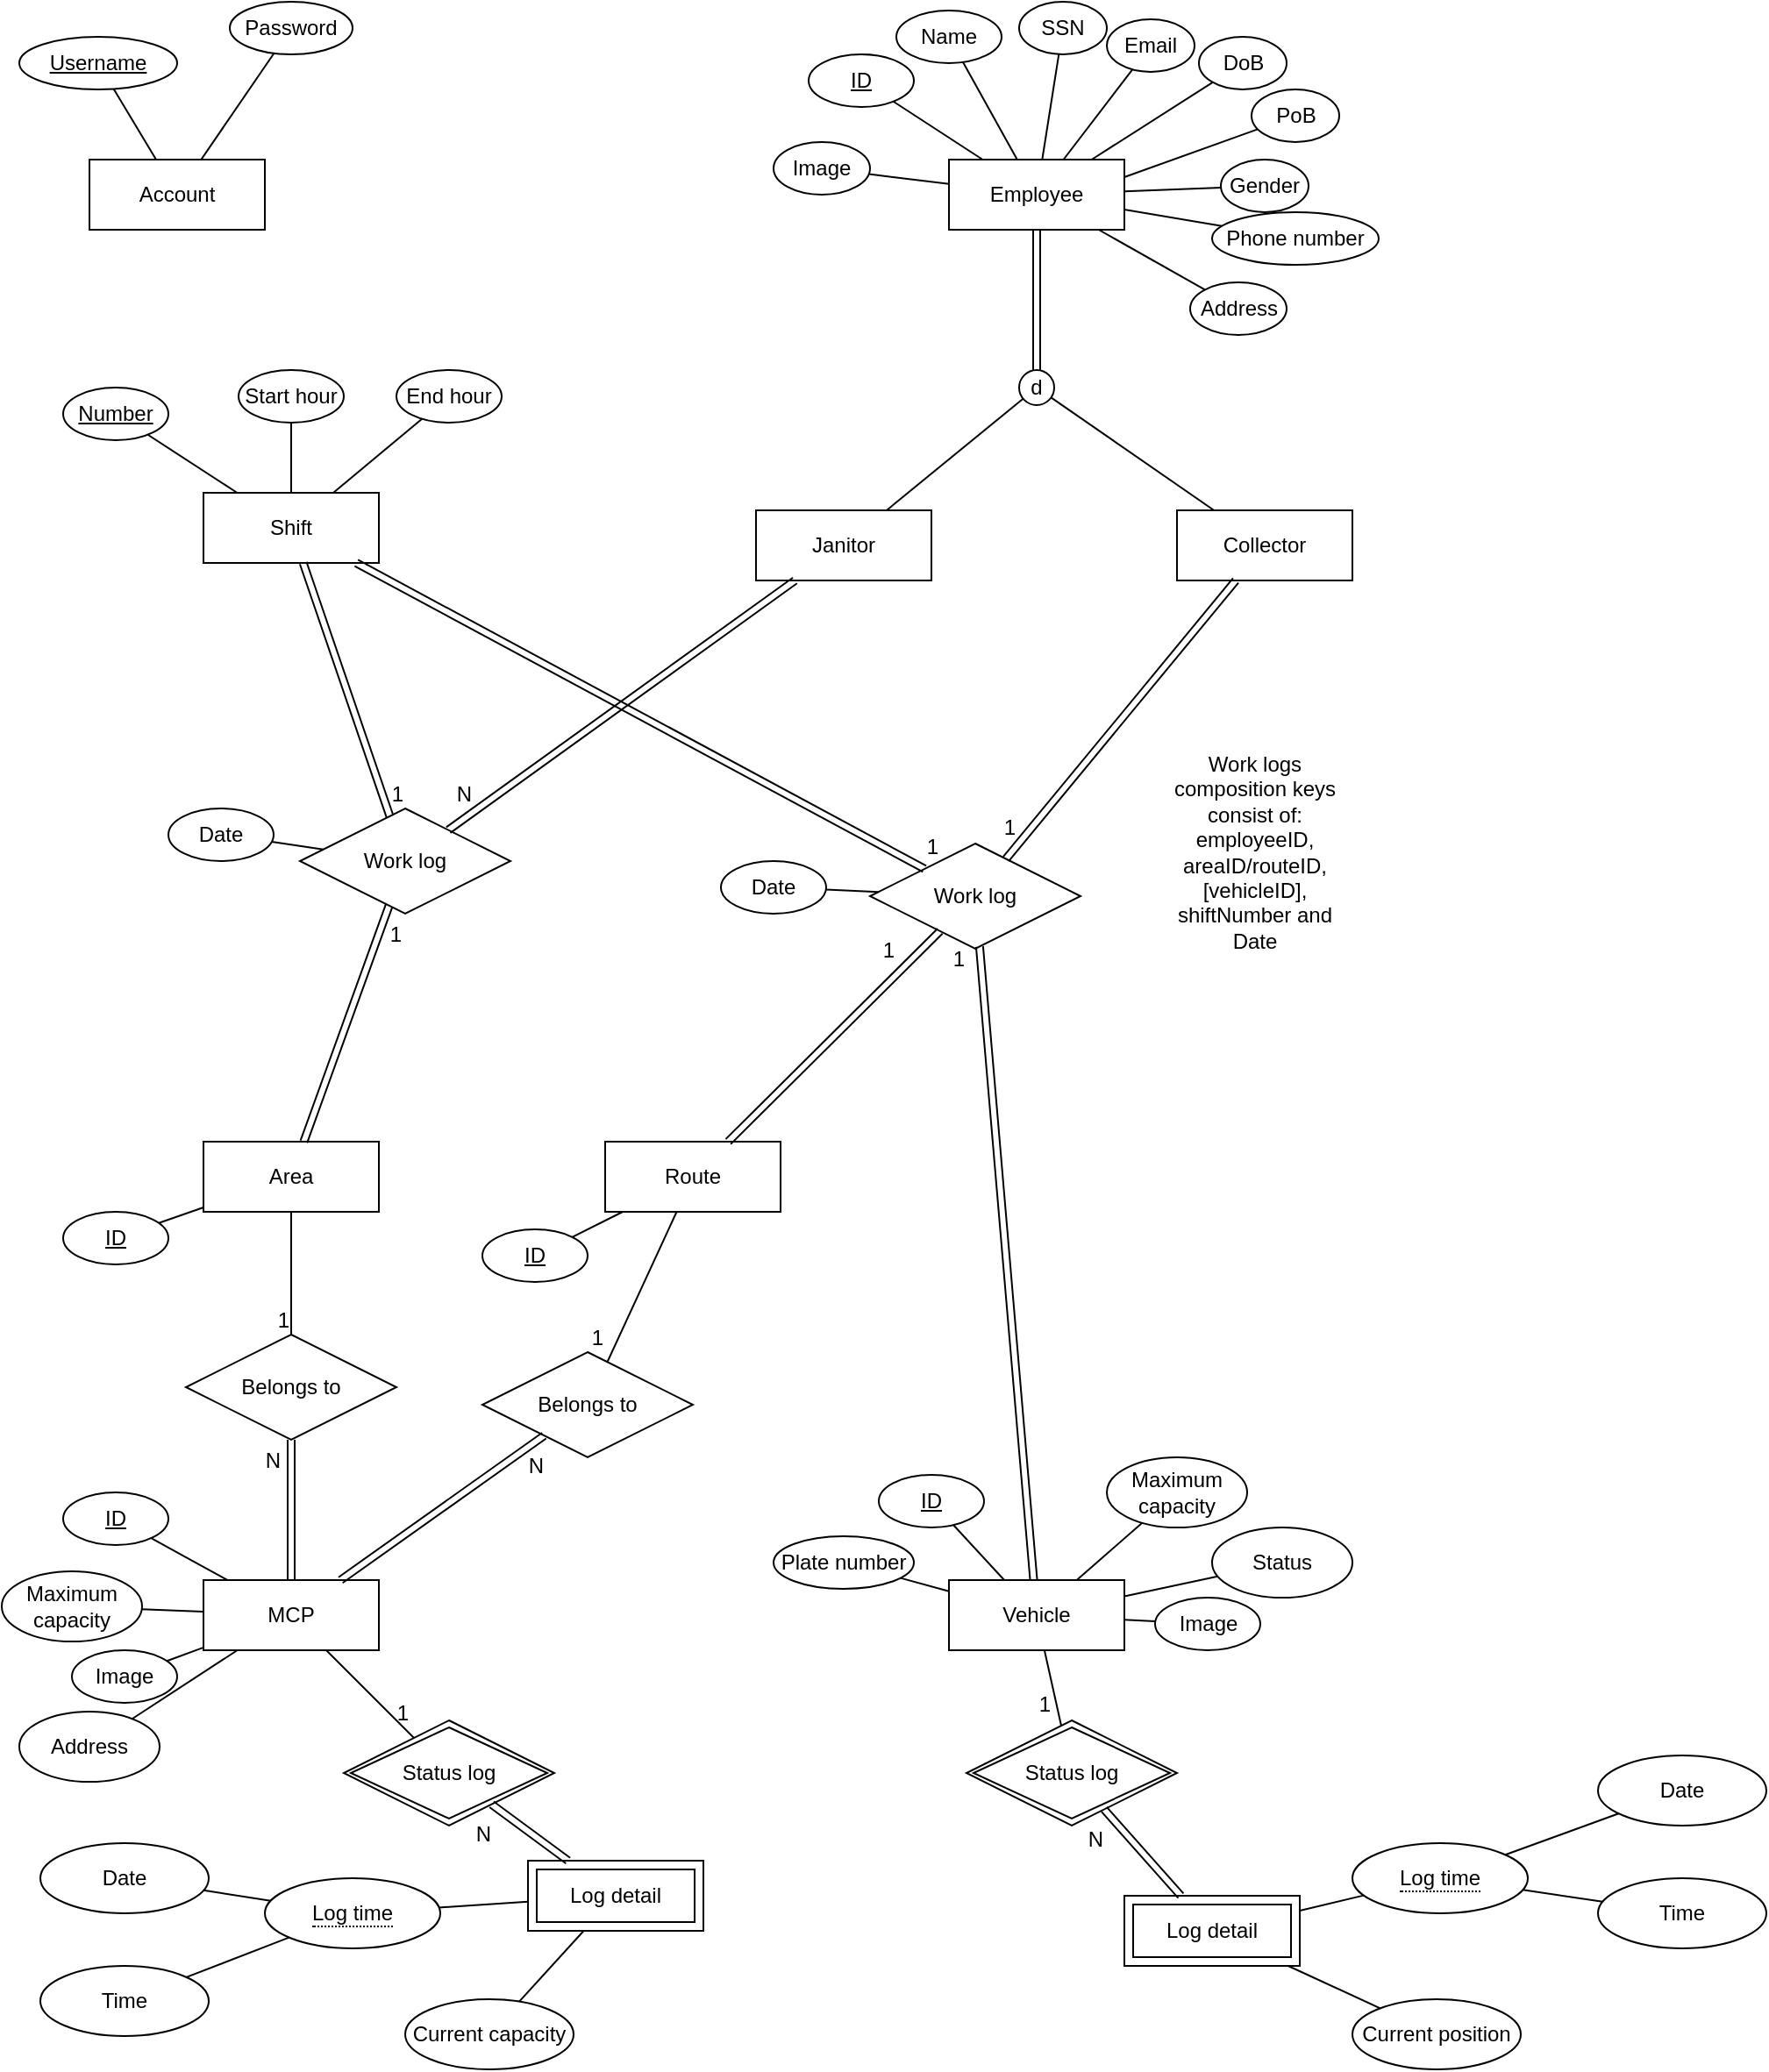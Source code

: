<mxfile version="21.5.2" type="google">
  <diagram name="Page-1" id="zO1krM9RJwl2RXNE8Sop">
    <mxGraphModel grid="1" page="1" gridSize="10" guides="1" tooltips="1" connect="1" arrows="1" fold="1" pageScale="1" pageWidth="827" pageHeight="1169" math="0" shadow="0">
      <root>
        <mxCell id="0" />
        <mxCell id="1" parent="0" />
        <mxCell id="PcngEi1xsUKJxS339LNE-2" value="Account" style="whiteSpace=wrap;html=1;align=center;" vertex="1" parent="1">
          <mxGeometry x="70" y="120" width="100" height="40" as="geometry" />
        </mxCell>
        <mxCell id="PcngEi1xsUKJxS339LNE-3" value="Username" style="ellipse;whiteSpace=wrap;html=1;align=center;fontStyle=4;" vertex="1" parent="1">
          <mxGeometry x="30" y="50" width="90" height="30" as="geometry" />
        </mxCell>
        <mxCell id="PcngEi1xsUKJxS339LNE-4" value="Password" style="ellipse;whiteSpace=wrap;html=1;align=center;" vertex="1" parent="1">
          <mxGeometry x="150" y="30" width="70" height="30" as="geometry" />
        </mxCell>
        <mxCell id="PcngEi1xsUKJxS339LNE-5" value="" style="endArrow=none;html=1;rounded=0;" edge="1" parent="1" source="PcngEi1xsUKJxS339LNE-3" target="PcngEi1xsUKJxS339LNE-2">
          <mxGeometry width="50" height="50" relative="1" as="geometry">
            <mxPoint x="390" y="670" as="sourcePoint" />
            <mxPoint x="440" y="620" as="targetPoint" />
          </mxGeometry>
        </mxCell>
        <mxCell id="PcngEi1xsUKJxS339LNE-6" value="" style="endArrow=none;html=1;rounded=0;" edge="1" parent="1" source="PcngEi1xsUKJxS339LNE-4" target="PcngEi1xsUKJxS339LNE-2">
          <mxGeometry width="50" height="50" relative="1" as="geometry">
            <mxPoint x="124" y="89" as="sourcePoint" />
            <mxPoint x="175" y="160" as="targetPoint" />
          </mxGeometry>
        </mxCell>
        <mxCell id="PcngEi1xsUKJxS339LNE-7" value="Employee" style="whiteSpace=wrap;html=1;align=center;" vertex="1" parent="1">
          <mxGeometry x="560" y="120" width="100" height="40" as="geometry" />
        </mxCell>
        <mxCell id="PcngEi1xsUKJxS339LNE-8" value="Janitor" style="whiteSpace=wrap;html=1;align=center;" vertex="1" parent="1">
          <mxGeometry x="450" y="320" width="100" height="40" as="geometry" />
        </mxCell>
        <mxCell id="PcngEi1xsUKJxS339LNE-9" value="Collector" style="whiteSpace=wrap;html=1;align=center;" vertex="1" parent="1">
          <mxGeometry x="690" y="320" width="100" height="40" as="geometry" />
        </mxCell>
        <mxCell id="PcngEi1xsUKJxS339LNE-11" value="d" style="ellipse;whiteSpace=wrap;html=1;aspect=fixed;" vertex="1" parent="1">
          <mxGeometry x="600" y="240" width="20" height="20" as="geometry" />
        </mxCell>
        <mxCell id="PcngEi1xsUKJxS339LNE-12" value="" style="shape=link;html=1;rounded=0;" edge="1" parent="1" source="PcngEi1xsUKJxS339LNE-11" target="PcngEi1xsUKJxS339LNE-7">
          <mxGeometry relative="1" as="geometry">
            <mxPoint x="470" y="370" as="sourcePoint" />
            <mxPoint x="630" y="370" as="targetPoint" />
          </mxGeometry>
        </mxCell>
        <mxCell id="PcngEi1xsUKJxS339LNE-14" value="" style="endArrow=none;html=1;rounded=0;" edge="1" parent="1" source="PcngEi1xsUKJxS339LNE-11" target="PcngEi1xsUKJxS339LNE-8">
          <mxGeometry width="50" height="50" relative="1" as="geometry">
            <mxPoint x="193" y="79" as="sourcePoint" />
            <mxPoint x="148" y="130" as="targetPoint" />
          </mxGeometry>
        </mxCell>
        <mxCell id="PcngEi1xsUKJxS339LNE-15" value="" style="endArrow=none;html=1;rounded=0;" edge="1" parent="1" source="PcngEi1xsUKJxS339LNE-11" target="PcngEi1xsUKJxS339LNE-9">
          <mxGeometry width="50" height="50" relative="1" as="geometry">
            <mxPoint x="611" y="265" as="sourcePoint" />
            <mxPoint x="488" y="330" as="targetPoint" />
          </mxGeometry>
        </mxCell>
        <mxCell id="PcngEi1xsUKJxS339LNE-16" value="ID" style="ellipse;whiteSpace=wrap;html=1;align=center;fontStyle=4;" vertex="1" parent="1">
          <mxGeometry x="480" y="60" width="60" height="30" as="geometry" />
        </mxCell>
        <mxCell id="PcngEi1xsUKJxS339LNE-17" value="Name" style="ellipse;whiteSpace=wrap;html=1;align=center;" vertex="1" parent="1">
          <mxGeometry x="530" y="35" width="60" height="30" as="geometry" />
        </mxCell>
        <mxCell id="PcngEi1xsUKJxS339LNE-18" value="SSN" style="ellipse;whiteSpace=wrap;html=1;align=center;" vertex="1" parent="1">
          <mxGeometry x="600" y="30" width="50" height="30" as="geometry" />
        </mxCell>
        <mxCell id="PcngEi1xsUKJxS339LNE-19" value="Email" style="ellipse;whiteSpace=wrap;html=1;align=center;" vertex="1" parent="1">
          <mxGeometry x="650" y="40" width="50" height="30" as="geometry" />
        </mxCell>
        <mxCell id="PcngEi1xsUKJxS339LNE-20" value="DoB" style="ellipse;whiteSpace=wrap;html=1;align=center;" vertex="1" parent="1">
          <mxGeometry x="702.5" y="50" width="50" height="30" as="geometry" />
        </mxCell>
        <mxCell id="PcngEi1xsUKJxS339LNE-21" value="Gender" style="ellipse;whiteSpace=wrap;html=1;align=center;" vertex="1" parent="1">
          <mxGeometry x="715" y="120" width="50" height="30" as="geometry" />
        </mxCell>
        <mxCell id="PcngEi1xsUKJxS339LNE-22" value="Phone number" style="ellipse;whiteSpace=wrap;html=1;align=center;" vertex="1" parent="1">
          <mxGeometry x="710" y="150" width="95" height="30" as="geometry" />
        </mxCell>
        <mxCell id="PcngEi1xsUKJxS339LNE-25" value="Address" style="ellipse;whiteSpace=wrap;html=1;align=center;" vertex="1" parent="1">
          <mxGeometry x="697.5" y="190" width="55" height="30" as="geometry" />
        </mxCell>
        <mxCell id="PcngEi1xsUKJxS339LNE-26" value="Image" style="ellipse;whiteSpace=wrap;html=1;align=center;" vertex="1" parent="1">
          <mxGeometry x="460" y="110" width="55" height="30" as="geometry" />
        </mxCell>
        <mxCell id="PcngEi1xsUKJxS339LNE-27" value="" style="endArrow=none;html=1;rounded=0;" edge="1" parent="1" source="PcngEi1xsUKJxS339LNE-7" target="PcngEi1xsUKJxS339LNE-16">
          <mxGeometry width="50" height="50" relative="1" as="geometry">
            <mxPoint x="520" y="390" as="sourcePoint" />
            <mxPoint x="570" y="340" as="targetPoint" />
          </mxGeometry>
        </mxCell>
        <mxCell id="PcngEi1xsUKJxS339LNE-29" value="" style="endArrow=none;html=1;rounded=0;" edge="1" parent="1" source="PcngEi1xsUKJxS339LNE-7" target="PcngEi1xsUKJxS339LNE-26">
          <mxGeometry width="50" height="50" relative="1" as="geometry">
            <mxPoint x="589" y="130" as="sourcePoint" />
            <mxPoint x="538" y="97" as="targetPoint" />
          </mxGeometry>
        </mxCell>
        <mxCell id="PcngEi1xsUKJxS339LNE-30" value="" style="endArrow=none;html=1;rounded=0;" edge="1" parent="1" source="PcngEi1xsUKJxS339LNE-7" target="PcngEi1xsUKJxS339LNE-17">
          <mxGeometry width="50" height="50" relative="1" as="geometry">
            <mxPoint x="570" y="144" as="sourcePoint" />
            <mxPoint x="524" y="138" as="targetPoint" />
          </mxGeometry>
        </mxCell>
        <mxCell id="PcngEi1xsUKJxS339LNE-31" value="" style="endArrow=none;html=1;rounded=0;" edge="1" parent="1" source="PcngEi1xsUKJxS339LNE-7" target="PcngEi1xsUKJxS339LNE-18">
          <mxGeometry width="50" height="50" relative="1" as="geometry">
            <mxPoint x="609" y="130" as="sourcePoint" />
            <mxPoint x="578" y="74" as="targetPoint" />
          </mxGeometry>
        </mxCell>
        <mxCell id="PcngEi1xsUKJxS339LNE-32" value="" style="endArrow=none;html=1;rounded=0;" edge="1" parent="1" source="PcngEi1xsUKJxS339LNE-7" target="PcngEi1xsUKJxS339LNE-19">
          <mxGeometry width="50" height="50" relative="1" as="geometry">
            <mxPoint x="623" y="130" as="sourcePoint" />
            <mxPoint x="633" y="70" as="targetPoint" />
          </mxGeometry>
        </mxCell>
        <mxCell id="PcngEi1xsUKJxS339LNE-33" value="" style="endArrow=none;html=1;rounded=0;" edge="1" parent="1" source="PcngEi1xsUKJxS339LNE-7" target="PcngEi1xsUKJxS339LNE-20">
          <mxGeometry width="50" height="50" relative="1" as="geometry">
            <mxPoint x="635" y="130" as="sourcePoint" />
            <mxPoint x="675" y="79" as="targetPoint" />
          </mxGeometry>
        </mxCell>
        <mxCell id="PcngEi1xsUKJxS339LNE-34" value="" style="endArrow=none;html=1;rounded=0;" edge="1" parent="1" source="PcngEi1xsUKJxS339LNE-7" target="PcngEi1xsUKJxS339LNE-21">
          <mxGeometry width="50" height="50" relative="1" as="geometry">
            <mxPoint x="649" y="130" as="sourcePoint" />
            <mxPoint x="734" y="71" as="targetPoint" />
          </mxGeometry>
        </mxCell>
        <mxCell id="PcngEi1xsUKJxS339LNE-35" value="" style="endArrow=none;html=1;rounded=0;" edge="1" parent="1" source="PcngEi1xsUKJxS339LNE-7" target="PcngEi1xsUKJxS339LNE-22">
          <mxGeometry width="50" height="50" relative="1" as="geometry">
            <mxPoint x="662" y="130" as="sourcePoint" />
            <mxPoint x="715" y="104" as="targetPoint" />
          </mxGeometry>
        </mxCell>
        <mxCell id="PcngEi1xsUKJxS339LNE-36" value="" style="endArrow=none;html=1;rounded=0;" edge="1" parent="1" source="PcngEi1xsUKJxS339LNE-7" target="PcngEi1xsUKJxS339LNE-25">
          <mxGeometry width="50" height="50" relative="1" as="geometry">
            <mxPoint x="670" y="145" as="sourcePoint" />
            <mxPoint x="727" y="139" as="targetPoint" />
          </mxGeometry>
        </mxCell>
        <mxCell id="PcngEi1xsUKJxS339LNE-37" value="MCP" style="whiteSpace=wrap;html=1;align=center;" vertex="1" parent="1">
          <mxGeometry x="135" y="930" width="100" height="40" as="geometry" />
        </mxCell>
        <mxCell id="PcngEi1xsUKJxS339LNE-38" value="Vehicle" style="whiteSpace=wrap;html=1;align=center;" vertex="1" parent="1">
          <mxGeometry x="560" y="930" width="100" height="40" as="geometry" />
        </mxCell>
        <mxCell id="PcngEi1xsUKJxS339LNE-40" value="ID" style="ellipse;whiteSpace=wrap;html=1;align=center;fontStyle=4;" vertex="1" parent="1">
          <mxGeometry x="55" y="880" width="60" height="30" as="geometry" />
        </mxCell>
        <mxCell id="PcngEi1xsUKJxS339LNE-41" value="ID" style="ellipse;whiteSpace=wrap;html=1;align=center;fontStyle=4;" vertex="1" parent="1">
          <mxGeometry x="520" y="870" width="60" height="30" as="geometry" />
        </mxCell>
        <mxCell id="PcngEi1xsUKJxS339LNE-42" value="Plate number" style="ellipse;whiteSpace=wrap;html=1;align=center;" vertex="1" parent="1">
          <mxGeometry x="460" y="905" width="80" height="30" as="geometry" />
        </mxCell>
        <mxCell id="PcngEi1xsUKJxS339LNE-43" value="Image" style="ellipse;whiteSpace=wrap;html=1;align=center;" vertex="1" parent="1">
          <mxGeometry x="677.5" y="940" width="60" height="30" as="geometry" />
        </mxCell>
        <mxCell id="PcngEi1xsUKJxS339LNE-44" value="Maximum capacity" style="ellipse;whiteSpace=wrap;html=1;align=center;" vertex="1" parent="1">
          <mxGeometry x="650" y="860" width="80" height="40" as="geometry" />
        </mxCell>
        <mxCell id="PcngEi1xsUKJxS339LNE-45" value="Status" style="ellipse;whiteSpace=wrap;html=1;align=center;" vertex="1" parent="1">
          <mxGeometry x="710" y="900" width="80" height="40" as="geometry" />
        </mxCell>
        <mxCell id="PcngEi1xsUKJxS339LNE-46" value="" style="endArrow=none;html=1;rounded=0;" edge="1" parent="1" source="PcngEi1xsUKJxS339LNE-38" target="PcngEi1xsUKJxS339LNE-44">
          <mxGeometry width="50" height="50" relative="1" as="geometry">
            <mxPoint x="612" y="611" as="sourcePoint" />
            <mxPoint x="534" y="675" as="targetPoint" />
          </mxGeometry>
        </mxCell>
        <mxCell id="PcngEi1xsUKJxS339LNE-47" value="" style="endArrow=none;html=1;rounded=0;" edge="1" parent="1" source="PcngEi1xsUKJxS339LNE-38" target="PcngEi1xsUKJxS339LNE-41">
          <mxGeometry width="50" height="50" relative="1" as="geometry">
            <mxPoint x="570" y="973" as="sourcePoint" />
            <mxPoint x="516" y="986" as="targetPoint" />
          </mxGeometry>
        </mxCell>
        <mxCell id="PcngEi1xsUKJxS339LNE-48" value="" style="endArrow=none;html=1;rounded=0;" edge="1" parent="1" source="PcngEi1xsUKJxS339LNE-38" target="PcngEi1xsUKJxS339LNE-42">
          <mxGeometry width="50" height="50" relative="1" as="geometry">
            <mxPoint x="600" y="980" as="sourcePoint" />
            <mxPoint x="563" y="1017" as="targetPoint" />
          </mxGeometry>
        </mxCell>
        <mxCell id="PcngEi1xsUKJxS339LNE-49" value="" style="endArrow=none;html=1;rounded=0;" edge="1" parent="1" source="PcngEi1xsUKJxS339LNE-38" target="PcngEi1xsUKJxS339LNE-43">
          <mxGeometry width="50" height="50" relative="1" as="geometry">
            <mxPoint x="619" y="980" as="sourcePoint" />
            <mxPoint x="616" y="1045" as="targetPoint" />
          </mxGeometry>
        </mxCell>
        <mxCell id="PcngEi1xsUKJxS339LNE-50" value="" style="endArrow=none;html=1;rounded=0;" edge="1" parent="1" source="PcngEi1xsUKJxS339LNE-38" target="PcngEi1xsUKJxS339LNE-45">
          <mxGeometry width="50" height="50" relative="1" as="geometry">
            <mxPoint x="639" y="980" as="sourcePoint" />
            <mxPoint x="682" y="1026" as="targetPoint" />
          </mxGeometry>
        </mxCell>
        <mxCell id="PcngEi1xsUKJxS339LNE-52" value="Maximum capacity" style="ellipse;whiteSpace=wrap;html=1;align=center;" vertex="1" parent="1">
          <mxGeometry x="20" y="925" width="80" height="40" as="geometry" />
        </mxCell>
        <mxCell id="PcngEi1xsUKJxS339LNE-53" value="Image" style="ellipse;whiteSpace=wrap;html=1;align=center;" vertex="1" parent="1">
          <mxGeometry x="60" y="970" width="60" height="30" as="geometry" />
        </mxCell>
        <mxCell id="PcngEi1xsUKJxS339LNE-55" value="" style="endArrow=none;html=1;rounded=0;" edge="1" parent="1" source="PcngEi1xsUKJxS339LNE-37" target="PcngEi1xsUKJxS339LNE-40">
          <mxGeometry width="50" height="50" relative="1" as="geometry">
            <mxPoint x="570" y="973" as="sourcePoint" />
            <mxPoint x="516" y="986" as="targetPoint" />
          </mxGeometry>
        </mxCell>
        <mxCell id="PcngEi1xsUKJxS339LNE-56" value="" style="endArrow=none;html=1;rounded=0;" edge="1" parent="1" source="PcngEi1xsUKJxS339LNE-37" target="PcngEi1xsUKJxS339LNE-52">
          <mxGeometry width="50" height="50" relative="1" as="geometry">
            <mxPoint x="167" y="980" as="sourcePoint" />
            <mxPoint x="102" y="1028" as="targetPoint" />
          </mxGeometry>
        </mxCell>
        <mxCell id="PcngEi1xsUKJxS339LNE-57" value="" style="endArrow=none;html=1;rounded=0;" edge="1" parent="1" source="PcngEi1xsUKJxS339LNE-37" target="PcngEi1xsUKJxS339LNE-53">
          <mxGeometry width="50" height="50" relative="1" as="geometry">
            <mxPoint x="187" y="980" as="sourcePoint" />
            <mxPoint x="148" y="1070" as="targetPoint" />
          </mxGeometry>
        </mxCell>
        <mxCell id="PcngEi1xsUKJxS339LNE-59" value="Area" style="whiteSpace=wrap;html=1;align=center;" vertex="1" parent="1">
          <mxGeometry x="135" y="680" width="100" height="40" as="geometry" />
        </mxCell>
        <mxCell id="PcngEi1xsUKJxS339LNE-60" value="Route" style="whiteSpace=wrap;html=1;align=center;" vertex="1" parent="1">
          <mxGeometry x="364" y="680" width="100" height="40" as="geometry" />
        </mxCell>
        <mxCell id="PcngEi1xsUKJxS339LNE-61" value="ID" style="ellipse;whiteSpace=wrap;html=1;align=center;fontStyle=4;" vertex="1" parent="1">
          <mxGeometry x="55" y="720" width="60" height="30" as="geometry" />
        </mxCell>
        <mxCell id="PcngEi1xsUKJxS339LNE-62" value="ID" style="ellipse;whiteSpace=wrap;html=1;align=center;fontStyle=4;" vertex="1" parent="1">
          <mxGeometry x="294" y="730" width="60" height="30" as="geometry" />
        </mxCell>
        <mxCell id="PcngEi1xsUKJxS339LNE-63" value="" style="endArrow=none;html=1;rounded=0;" edge="1" parent="1" source="PcngEi1xsUKJxS339LNE-60" target="PcngEi1xsUKJxS339LNE-62">
          <mxGeometry width="50" height="50" relative="1" as="geometry">
            <mxPoint x="670" y="973" as="sourcePoint" />
            <mxPoint x="717" y="986" as="targetPoint" />
          </mxGeometry>
        </mxCell>
        <mxCell id="PcngEi1xsUKJxS339LNE-64" value="" style="endArrow=none;html=1;rounded=0;" edge="1" parent="1" source="PcngEi1xsUKJxS339LNE-59" target="PcngEi1xsUKJxS339LNE-61">
          <mxGeometry width="50" height="50" relative="1" as="geometry">
            <mxPoint x="685" y="695" as="sourcePoint" />
            <mxPoint x="727" y="683" as="targetPoint" />
          </mxGeometry>
        </mxCell>
        <mxCell id="PcngEi1xsUKJxS339LNE-65" value="Belongs to" style="shape=rhombus;perimeter=rhombusPerimeter;whiteSpace=wrap;html=1;align=center;" vertex="1" parent="1">
          <mxGeometry x="125" y="790" width="120" height="60" as="geometry" />
        </mxCell>
        <mxCell id="PcngEi1xsUKJxS339LNE-66" value="Belongs to" style="shape=rhombus;perimeter=rhombusPerimeter;whiteSpace=wrap;html=1;align=center;" vertex="1" parent="1">
          <mxGeometry x="294" y="800" width="120" height="60" as="geometry" />
        </mxCell>
        <mxCell id="PcngEi1xsUKJxS339LNE-67" value="" style="shape=link;html=1;rounded=0;" edge="1" parent="1" source="PcngEi1xsUKJxS339LNE-37" target="PcngEi1xsUKJxS339LNE-65">
          <mxGeometry relative="1" as="geometry">
            <mxPoint x="510" y="760" as="sourcePoint" />
            <mxPoint x="670" y="760" as="targetPoint" />
          </mxGeometry>
        </mxCell>
        <mxCell id="PcngEi1xsUKJxS339LNE-68" value="N" style="resizable=0;html=1;whiteSpace=wrap;align=right;verticalAlign=bottom;" connectable="0" vertex="1" parent="PcngEi1xsUKJxS339LNE-67">
          <mxGeometry x="1" relative="1" as="geometry">
            <mxPoint x="-5" y="20" as="offset" />
          </mxGeometry>
        </mxCell>
        <mxCell id="PcngEi1xsUKJxS339LNE-69" value="" style="endArrow=none;html=1;rounded=0;" edge="1" parent="1" source="PcngEi1xsUKJxS339LNE-59" target="PcngEi1xsUKJxS339LNE-65">
          <mxGeometry relative="1" as="geometry">
            <mxPoint x="510" y="760" as="sourcePoint" />
            <mxPoint x="670" y="760" as="targetPoint" />
          </mxGeometry>
        </mxCell>
        <mxCell id="PcngEi1xsUKJxS339LNE-70" value="1" style="resizable=0;html=1;whiteSpace=wrap;align=right;verticalAlign=bottom;" connectable="0" vertex="1" parent="PcngEi1xsUKJxS339LNE-69">
          <mxGeometry x="1" relative="1" as="geometry" />
        </mxCell>
        <mxCell id="PcngEi1xsUKJxS339LNE-71" value="" style="endArrow=none;html=1;rounded=0;" edge="1" parent="1" source="PcngEi1xsUKJxS339LNE-60" target="PcngEi1xsUKJxS339LNE-66">
          <mxGeometry relative="1" as="geometry">
            <mxPoint x="195" y="730" as="sourcePoint" />
            <mxPoint x="195" y="800" as="targetPoint" />
          </mxGeometry>
        </mxCell>
        <mxCell id="PcngEi1xsUKJxS339LNE-72" value="1" style="resizable=0;html=1;whiteSpace=wrap;align=right;verticalAlign=bottom;" connectable="0" vertex="1" parent="PcngEi1xsUKJxS339LNE-71">
          <mxGeometry x="1" relative="1" as="geometry">
            <mxPoint x="-1" y="-5" as="offset" />
          </mxGeometry>
        </mxCell>
        <mxCell id="PcngEi1xsUKJxS339LNE-73" value="" style="shape=link;html=1;rounded=0;" edge="1" parent="1" source="PcngEi1xsUKJxS339LNE-37" target="PcngEi1xsUKJxS339LNE-66">
          <mxGeometry relative="1" as="geometry">
            <mxPoint x="195" y="940" as="sourcePoint" />
            <mxPoint x="195" y="860" as="targetPoint" />
          </mxGeometry>
        </mxCell>
        <mxCell id="PcngEi1xsUKJxS339LNE-74" value="N" style="resizable=0;html=1;whiteSpace=wrap;align=right;verticalAlign=bottom;" connectable="0" vertex="1" parent="PcngEi1xsUKJxS339LNE-73">
          <mxGeometry x="1" relative="1" as="geometry">
            <mxPoint x="1" y="26" as="offset" />
          </mxGeometry>
        </mxCell>
        <mxCell id="PcngEi1xsUKJxS339LNE-75" value="Address" style="ellipse;whiteSpace=wrap;html=1;align=center;" vertex="1" parent="1">
          <mxGeometry x="30" y="1005" width="80" height="40" as="geometry" />
        </mxCell>
        <mxCell id="PcngEi1xsUKJxS339LNE-76" value="" style="endArrow=none;html=1;rounded=0;" edge="1" parent="1" source="PcngEi1xsUKJxS339LNE-37" target="PcngEi1xsUKJxS339LNE-75">
          <mxGeometry width="50" height="50" relative="1" as="geometry">
            <mxPoint x="183" y="980" as="sourcePoint" />
            <mxPoint x="168" y="1006" as="targetPoint" />
          </mxGeometry>
        </mxCell>
        <mxCell id="PcngEi1xsUKJxS339LNE-78" value="Work log" style="shape=rhombus;perimeter=rhombusPerimeter;whiteSpace=wrap;html=1;align=center;" vertex="1" parent="1">
          <mxGeometry x="190" y="490" width="120" height="60" as="geometry" />
        </mxCell>
        <mxCell id="PcngEi1xsUKJxS339LNE-79" value="Work log" style="shape=rhombus;perimeter=rhombusPerimeter;whiteSpace=wrap;html=1;align=center;" vertex="1" parent="1">
          <mxGeometry x="515" y="510" width="120" height="60" as="geometry" />
        </mxCell>
        <mxCell id="PcngEi1xsUKJxS339LNE-80" value="Shift" style="whiteSpace=wrap;html=1;align=center;" vertex="1" parent="1">
          <mxGeometry x="135" y="310" width="100" height="40" as="geometry" />
        </mxCell>
        <mxCell id="PcngEi1xsUKJxS339LNE-81" value="Number" style="ellipse;whiteSpace=wrap;html=1;align=center;fontStyle=4;" vertex="1" parent="1">
          <mxGeometry x="55" y="250" width="60" height="30" as="geometry" />
        </mxCell>
        <mxCell id="PcngEi1xsUKJxS339LNE-82" value="Start hour" style="ellipse;whiteSpace=wrap;html=1;align=center;" vertex="1" parent="1">
          <mxGeometry x="155" y="240" width="60" height="30" as="geometry" />
        </mxCell>
        <mxCell id="PcngEi1xsUKJxS339LNE-83" value="End hour" style="ellipse;whiteSpace=wrap;html=1;align=center;" vertex="1" parent="1">
          <mxGeometry x="245" y="240" width="60" height="30" as="geometry" />
        </mxCell>
        <mxCell id="PcngEi1xsUKJxS339LNE-85" value="" style="endArrow=none;html=1;rounded=0;" edge="1" parent="1" source="PcngEi1xsUKJxS339LNE-80" target="PcngEi1xsUKJxS339LNE-81">
          <mxGeometry width="50" height="50" relative="1" as="geometry">
            <mxPoint x="570" y="144" as="sourcePoint" />
            <mxPoint x="524" y="138" as="targetPoint" />
          </mxGeometry>
        </mxCell>
        <mxCell id="PcngEi1xsUKJxS339LNE-86" value="" style="endArrow=none;html=1;rounded=0;" edge="1" parent="1" source="PcngEi1xsUKJxS339LNE-80" target="PcngEi1xsUKJxS339LNE-82">
          <mxGeometry width="50" height="50" relative="1" as="geometry">
            <mxPoint x="570" y="144" as="sourcePoint" />
            <mxPoint x="524" y="138" as="targetPoint" />
          </mxGeometry>
        </mxCell>
        <mxCell id="PcngEi1xsUKJxS339LNE-87" value="" style="endArrow=none;html=1;rounded=0;" edge="1" parent="1" source="PcngEi1xsUKJxS339LNE-80" target="PcngEi1xsUKJxS339LNE-83">
          <mxGeometry width="50" height="50" relative="1" as="geometry">
            <mxPoint x="380" y="310" as="sourcePoint" />
            <mxPoint x="380" y="270" as="targetPoint" />
          </mxGeometry>
        </mxCell>
        <mxCell id="PcngEi1xsUKJxS339LNE-88" value="" style="shape=link;html=1;rounded=0;" edge="1" parent="1" source="PcngEi1xsUKJxS339LNE-8" target="PcngEi1xsUKJxS339LNE-78">
          <mxGeometry relative="1" as="geometry">
            <mxPoint x="195" y="940" as="sourcePoint" />
            <mxPoint x="195" y="860" as="targetPoint" />
          </mxGeometry>
        </mxCell>
        <mxCell id="PcngEi1xsUKJxS339LNE-89" value="N" style="resizable=0;html=1;whiteSpace=wrap;align=right;verticalAlign=bottom;" connectable="0" vertex="1" parent="PcngEi1xsUKJxS339LNE-88">
          <mxGeometry x="1" relative="1" as="geometry">
            <mxPoint x="15" y="-12" as="offset" />
          </mxGeometry>
        </mxCell>
        <mxCell id="PcngEi1xsUKJxS339LNE-90" value="" style="shape=link;html=1;rounded=0;" edge="1" parent="1" source="PcngEi1xsUKJxS339LNE-59" target="PcngEi1xsUKJxS339LNE-78">
          <mxGeometry relative="1" as="geometry">
            <mxPoint x="482" y="370" as="sourcePoint" />
            <mxPoint x="285" y="512" as="targetPoint" />
          </mxGeometry>
        </mxCell>
        <mxCell id="PcngEi1xsUKJxS339LNE-91" value="1" style="resizable=0;html=1;whiteSpace=wrap;align=right;verticalAlign=bottom;" connectable="0" vertex="1" parent="PcngEi1xsUKJxS339LNE-90">
          <mxGeometry x="1" relative="1" as="geometry">
            <mxPoint x="9" y="25" as="offset" />
          </mxGeometry>
        </mxCell>
        <mxCell id="PcngEi1xsUKJxS339LNE-92" value="" style="shape=link;html=1;rounded=0;" edge="1" parent="1" source="PcngEi1xsUKJxS339LNE-80" target="PcngEi1xsUKJxS339LNE-78">
          <mxGeometry relative="1" as="geometry">
            <mxPoint x="202" y="690" as="sourcePoint" />
            <mxPoint x="251" y="555" as="targetPoint" />
          </mxGeometry>
        </mxCell>
        <mxCell id="PcngEi1xsUKJxS339LNE-93" value="1" style="resizable=0;html=1;whiteSpace=wrap;align=right;verticalAlign=bottom;" connectable="0" vertex="1" parent="PcngEi1xsUKJxS339LNE-92">
          <mxGeometry x="1" relative="1" as="geometry">
            <mxPoint x="9" y="-4" as="offset" />
          </mxGeometry>
        </mxCell>
        <mxCell id="PcngEi1xsUKJxS339LNE-94" value="" style="shape=link;html=1;rounded=0;" edge="1" parent="1" source="PcngEi1xsUKJxS339LNE-9" target="PcngEi1xsUKJxS339LNE-79">
          <mxGeometry relative="1" as="geometry">
            <mxPoint x="482" y="370" as="sourcePoint" />
            <mxPoint x="285" y="512" as="targetPoint" />
          </mxGeometry>
        </mxCell>
        <mxCell id="PcngEi1xsUKJxS339LNE-95" value="1" style="resizable=0;html=1;whiteSpace=wrap;align=right;verticalAlign=bottom;" connectable="0" vertex="1" parent="PcngEi1xsUKJxS339LNE-94">
          <mxGeometry x="1" relative="1" as="geometry">
            <mxPoint x="7" y="-9" as="offset" />
          </mxGeometry>
        </mxCell>
        <mxCell id="PcngEi1xsUKJxS339LNE-96" value="" style="shape=link;html=1;rounded=0;" edge="1" parent="1" source="PcngEi1xsUKJxS339LNE-80" target="PcngEi1xsUKJxS339LNE-79">
          <mxGeometry relative="1" as="geometry">
            <mxPoint x="202" y="360" as="sourcePoint" />
            <mxPoint x="251" y="504" as="targetPoint" />
          </mxGeometry>
        </mxCell>
        <mxCell id="PcngEi1xsUKJxS339LNE-97" value="1" style="resizable=0;html=1;whiteSpace=wrap;align=right;verticalAlign=bottom;" connectable="0" vertex="1" parent="PcngEi1xsUKJxS339LNE-96">
          <mxGeometry x="1" relative="1" as="geometry">
            <mxPoint x="9" y="-4" as="offset" />
          </mxGeometry>
        </mxCell>
        <mxCell id="PcngEi1xsUKJxS339LNE-98" value="" style="shape=link;html=1;rounded=0;" edge="1" parent="1" source="PcngEi1xsUKJxS339LNE-60" target="PcngEi1xsUKJxS339LNE-79">
          <mxGeometry relative="1" as="geometry">
            <mxPoint x="232" y="360" as="sourcePoint" />
            <mxPoint x="556" y="534" as="targetPoint" />
          </mxGeometry>
        </mxCell>
        <mxCell id="PcngEi1xsUKJxS339LNE-99" value="1" style="resizable=0;html=1;whiteSpace=wrap;align=right;verticalAlign=bottom;" connectable="0" vertex="1" parent="PcngEi1xsUKJxS339LNE-98">
          <mxGeometry x="1" relative="1" as="geometry">
            <mxPoint x="-25" y="20" as="offset" />
          </mxGeometry>
        </mxCell>
        <mxCell id="PcngEi1xsUKJxS339LNE-100" value="Date" style="ellipse;whiteSpace=wrap;html=1;align=center;" vertex="1" parent="1">
          <mxGeometry x="115" y="490" width="60" height="30" as="geometry" />
        </mxCell>
        <mxCell id="PcngEi1xsUKJxS339LNE-101" value="Date" style="ellipse;whiteSpace=wrap;html=1;align=center;" vertex="1" parent="1">
          <mxGeometry x="430" y="520" width="60" height="30" as="geometry" />
        </mxCell>
        <mxCell id="PcngEi1xsUKJxS339LNE-102" value="" style="endArrow=none;html=1;rounded=0;" edge="1" parent="1" source="PcngEi1xsUKJxS339LNE-100" target="PcngEi1xsUKJxS339LNE-78">
          <mxGeometry relative="1" as="geometry">
            <mxPoint x="195" y="730" as="sourcePoint" />
            <mxPoint x="195" y="800" as="targetPoint" />
          </mxGeometry>
        </mxCell>
        <mxCell id="PcngEi1xsUKJxS339LNE-103" value="" style="resizable=0;html=1;whiteSpace=wrap;align=right;verticalAlign=bottom;" connectable="0" vertex="1" parent="PcngEi1xsUKJxS339LNE-102">
          <mxGeometry x="1" relative="1" as="geometry" />
        </mxCell>
        <mxCell id="PcngEi1xsUKJxS339LNE-104" value="" style="endArrow=none;html=1;rounded=0;" edge="1" parent="1" source="PcngEi1xsUKJxS339LNE-101" target="PcngEi1xsUKJxS339LNE-79">
          <mxGeometry relative="1" as="geometry">
            <mxPoint x="170" y="530" as="sourcePoint" />
            <mxPoint x="200" y="530" as="targetPoint" />
          </mxGeometry>
        </mxCell>
        <mxCell id="PcngEi1xsUKJxS339LNE-105" value="" style="resizable=0;html=1;whiteSpace=wrap;align=right;verticalAlign=bottom;" connectable="0" vertex="1" parent="PcngEi1xsUKJxS339LNE-104">
          <mxGeometry x="1" relative="1" as="geometry" />
        </mxCell>
        <mxCell id="PcngEi1xsUKJxS339LNE-107" value="Work logs composition keys consist of: employeeID, areaID/routeID,[vehicleID], shiftNumber and Date" style="text;html=1;strokeColor=none;fillColor=none;align=center;verticalAlign=middle;whiteSpace=wrap;rounded=0;" vertex="1" parent="1">
          <mxGeometry x="677.5" y="500" width="112.5" height="30" as="geometry" />
        </mxCell>
        <mxCell id="PcngEi1xsUKJxS339LNE-108" value="" style="shape=link;html=1;rounded=0;" edge="1" parent="1" source="PcngEi1xsUKJxS339LNE-38" target="PcngEi1xsUKJxS339LNE-79">
          <mxGeometry relative="1" as="geometry">
            <mxPoint x="444" y="690" as="sourcePoint" />
            <mxPoint x="565" y="570" as="targetPoint" />
          </mxGeometry>
        </mxCell>
        <mxCell id="PcngEi1xsUKJxS339LNE-109" value="1" style="resizable=0;html=1;whiteSpace=wrap;align=right;verticalAlign=bottom;" connectable="0" vertex="1" parent="PcngEi1xsUKJxS339LNE-108">
          <mxGeometry x="1" relative="1" as="geometry">
            <mxPoint x="-7" y="16" as="offset" />
          </mxGeometry>
        </mxCell>
        <mxCell id="PcngEi1xsUKJxS339LNE-111" value="Status log" style="shape=rhombus;double=1;perimeter=rhombusPerimeter;whiteSpace=wrap;html=1;align=center;" vertex="1" parent="1">
          <mxGeometry x="215" y="1010" width="120" height="60" as="geometry" />
        </mxCell>
        <mxCell id="PcngEi1xsUKJxS339LNE-114" value="Status log" style="shape=rhombus;double=1;perimeter=rhombusPerimeter;whiteSpace=wrap;html=1;align=center;" vertex="1" parent="1">
          <mxGeometry x="570" y="1010" width="120" height="60" as="geometry" />
        </mxCell>
        <mxCell id="PcngEi1xsUKJxS339LNE-116" value="" style="endArrow=none;html=1;rounded=0;" edge="1" parent="1" source="PcngEi1xsUKJxS339LNE-37" target="PcngEi1xsUKJxS339LNE-111">
          <mxGeometry relative="1" as="geometry">
            <mxPoint x="415" y="730" as="sourcePoint" />
            <mxPoint x="375" y="816" as="targetPoint" />
          </mxGeometry>
        </mxCell>
        <mxCell id="PcngEi1xsUKJxS339LNE-117" value="1" style="resizable=0;html=1;whiteSpace=wrap;align=right;verticalAlign=bottom;" connectable="0" vertex="1" parent="PcngEi1xsUKJxS339LNE-116">
          <mxGeometry x="1" relative="1" as="geometry">
            <mxPoint x="-1" y="-5" as="offset" />
          </mxGeometry>
        </mxCell>
        <mxCell id="PcngEi1xsUKJxS339LNE-118" value="Log detail" style="shape=ext;margin=3;double=1;whiteSpace=wrap;html=1;align=center;" vertex="1" parent="1">
          <mxGeometry x="320" y="1090" width="100" height="40" as="geometry" />
        </mxCell>
        <mxCell id="PcngEi1xsUKJxS339LNE-120" value="&lt;span style=&quot;border-bottom: 1px dotted&quot;&gt;Log time&lt;br&gt;&lt;/span&gt;" style="ellipse;whiteSpace=wrap;html=1;align=center;" vertex="1" parent="1">
          <mxGeometry x="170" y="1100" width="100" height="40" as="geometry" />
        </mxCell>
        <mxCell id="PcngEi1xsUKJxS339LNE-121" value="Current capacity" style="ellipse;whiteSpace=wrap;html=1;align=center;" vertex="1" parent="1">
          <mxGeometry x="250" y="1169" width="96" height="40" as="geometry" />
        </mxCell>
        <mxCell id="PcngEi1xsUKJxS339LNE-122" value="" style="shape=link;html=1;rounded=0;" edge="1" parent="1" source="PcngEi1xsUKJxS339LNE-118" target="PcngEi1xsUKJxS339LNE-111">
          <mxGeometry relative="1" as="geometry">
            <mxPoint x="223" y="940" as="sourcePoint" />
            <mxPoint x="339" y="858" as="targetPoint" />
          </mxGeometry>
        </mxCell>
        <mxCell id="PcngEi1xsUKJxS339LNE-123" value="N" style="resizable=0;html=1;whiteSpace=wrap;align=right;verticalAlign=bottom;" connectable="0" vertex="1" parent="PcngEi1xsUKJxS339LNE-122">
          <mxGeometry x="1" relative="1" as="geometry">
            <mxPoint x="1" y="26" as="offset" />
          </mxGeometry>
        </mxCell>
        <mxCell id="PcngEi1xsUKJxS339LNE-124" value="" style="endArrow=none;html=1;rounded=0;" edge="1" parent="1" source="PcngEi1xsUKJxS339LNE-118" target="PcngEi1xsUKJxS339LNE-120">
          <mxGeometry width="50" height="50" relative="1" as="geometry">
            <mxPoint x="164" y="980" as="sourcePoint" />
            <mxPoint x="104" y="1019" as="targetPoint" />
          </mxGeometry>
        </mxCell>
        <mxCell id="PcngEi1xsUKJxS339LNE-125" value="" style="endArrow=none;html=1;rounded=0;" edge="1" parent="1" source="PcngEi1xsUKJxS339LNE-118" target="PcngEi1xsUKJxS339LNE-121">
          <mxGeometry width="50" height="50" relative="1" as="geometry">
            <mxPoint x="330" y="1130" as="sourcePoint" />
            <mxPoint x="275" y="1141" as="targetPoint" />
          </mxGeometry>
        </mxCell>
        <mxCell id="PcngEi1xsUKJxS339LNE-126" value="Log detail" style="shape=ext;margin=3;double=1;whiteSpace=wrap;html=1;align=center;" vertex="1" parent="1">
          <mxGeometry x="660" y="1110" width="100" height="40" as="geometry" />
        </mxCell>
        <mxCell id="PcngEi1xsUKJxS339LNE-127" value="&lt;span style=&quot;border-bottom: 1px dotted&quot;&gt;Log time&lt;br&gt;&lt;/span&gt;" style="ellipse;whiteSpace=wrap;html=1;align=center;" vertex="1" parent="1">
          <mxGeometry x="790" y="1080" width="100" height="40" as="geometry" />
        </mxCell>
        <mxCell id="PcngEi1xsUKJxS339LNE-128" value="Date" style="ellipse;whiteSpace=wrap;html=1;align=center;" vertex="1" parent="1">
          <mxGeometry x="42" y="1080" width="96" height="40" as="geometry" />
        </mxCell>
        <mxCell id="PcngEi1xsUKJxS339LNE-129" value="Time" style="ellipse;whiteSpace=wrap;html=1;align=center;" vertex="1" parent="1">
          <mxGeometry x="42" y="1150" width="96" height="40" as="geometry" />
        </mxCell>
        <mxCell id="PcngEi1xsUKJxS339LNE-130" value="" style="endArrow=none;html=1;rounded=0;" edge="1" parent="1" source="PcngEi1xsUKJxS339LNE-120" target="PcngEi1xsUKJxS339LNE-128">
          <mxGeometry width="50" height="50" relative="1" as="geometry">
            <mxPoint x="330" y="1123" as="sourcePoint" />
            <mxPoint x="279" y="1127" as="targetPoint" />
          </mxGeometry>
        </mxCell>
        <mxCell id="PcngEi1xsUKJxS339LNE-131" value="" style="endArrow=none;html=1;rounded=0;" edge="1" parent="1" source="PcngEi1xsUKJxS339LNE-120" target="PcngEi1xsUKJxS339LNE-129">
          <mxGeometry width="50" height="50" relative="1" as="geometry">
            <mxPoint x="183" y="1123" as="sourcePoint" />
            <mxPoint x="145" y="1117" as="targetPoint" />
          </mxGeometry>
        </mxCell>
        <mxCell id="PcngEi1xsUKJxS339LNE-132" value="" style="endArrow=none;html=1;rounded=0;" edge="1" parent="1" source="PcngEi1xsUKJxS339LNE-38" target="PcngEi1xsUKJxS339LNE-114">
          <mxGeometry relative="1" as="geometry">
            <mxPoint x="215" y="980" as="sourcePoint" />
            <mxPoint x="265" y="1030" as="targetPoint" />
          </mxGeometry>
        </mxCell>
        <mxCell id="PcngEi1xsUKJxS339LNE-133" value="1" style="resizable=0;html=1;whiteSpace=wrap;align=right;verticalAlign=bottom;" connectable="0" vertex="1" parent="PcngEi1xsUKJxS339LNE-132">
          <mxGeometry x="1" relative="1" as="geometry">
            <mxPoint x="-4" y="-3" as="offset" />
          </mxGeometry>
        </mxCell>
        <mxCell id="PcngEi1xsUKJxS339LNE-134" value="" style="shape=link;html=1;rounded=0;" edge="1" parent="1" source="PcngEi1xsUKJxS339LNE-126" target="PcngEi1xsUKJxS339LNE-114">
          <mxGeometry relative="1" as="geometry">
            <mxPoint x="353" y="1100" as="sourcePoint" />
            <mxPoint x="309" y="1068" as="targetPoint" />
          </mxGeometry>
        </mxCell>
        <mxCell id="PcngEi1xsUKJxS339LNE-135" value="N" style="resizable=0;html=1;whiteSpace=wrap;align=right;verticalAlign=bottom;" connectable="0" vertex="1" parent="PcngEi1xsUKJxS339LNE-134">
          <mxGeometry x="1" relative="1" as="geometry">
            <mxPoint x="1" y="26" as="offset" />
          </mxGeometry>
        </mxCell>
        <mxCell id="PcngEi1xsUKJxS339LNE-136" value="Date" style="ellipse;whiteSpace=wrap;html=1;align=center;" vertex="1" parent="1">
          <mxGeometry x="930" y="1030" width="96" height="40" as="geometry" />
        </mxCell>
        <mxCell id="PcngEi1xsUKJxS339LNE-137" value="Time" style="ellipse;whiteSpace=wrap;html=1;align=center;" vertex="1" parent="1">
          <mxGeometry x="930" y="1100" width="96" height="40" as="geometry" />
        </mxCell>
        <mxCell id="PcngEi1xsUKJxS339LNE-138" value="" style="endArrow=none;html=1;rounded=0;" edge="1" parent="1" source="PcngEi1xsUKJxS339LNE-127" target="PcngEi1xsUKJxS339LNE-136">
          <mxGeometry width="50" height="50" relative="1" as="geometry">
            <mxPoint x="1061" y="1063" as="sourcePoint" />
            <mxPoint x="1167" y="1077" as="targetPoint" />
          </mxGeometry>
        </mxCell>
        <mxCell id="PcngEi1xsUKJxS339LNE-139" value="" style="endArrow=none;html=1;rounded=0;" edge="1" parent="1" source="PcngEi1xsUKJxS339LNE-127" target="PcngEi1xsUKJxS339LNE-137">
          <mxGeometry width="50" height="50" relative="1" as="geometry">
            <mxPoint x="1072" y="1084" as="sourcePoint" />
            <mxPoint x="1033" y="1067" as="targetPoint" />
          </mxGeometry>
        </mxCell>
        <mxCell id="PcngEi1xsUKJxS339LNE-140" value="" style="endArrow=none;html=1;rounded=0;" edge="1" parent="1" source="PcngEi1xsUKJxS339LNE-127" target="PcngEi1xsUKJxS339LNE-126">
          <mxGeometry width="50" height="50" relative="1" as="geometry">
            <mxPoint x="330" y="1123" as="sourcePoint" />
            <mxPoint x="279" y="1127" as="targetPoint" />
          </mxGeometry>
        </mxCell>
        <mxCell id="PcngEi1xsUKJxS339LNE-141" value="Current position" style="ellipse;whiteSpace=wrap;html=1;align=center;" vertex="1" parent="1">
          <mxGeometry x="790" y="1169" width="96" height="40" as="geometry" />
        </mxCell>
        <mxCell id="PcngEi1xsUKJxS339LNE-142" value="" style="endArrow=none;html=1;rounded=0;" edge="1" parent="1" source="PcngEi1xsUKJxS339LNE-126" target="PcngEi1xsUKJxS339LNE-141">
          <mxGeometry width="50" height="50" relative="1" as="geometry">
            <mxPoint x="897" y="1117" as="sourcePoint" />
            <mxPoint x="943" y="1123" as="targetPoint" />
          </mxGeometry>
        </mxCell>
        <mxCell id="XPTnHMQAaP-LLdMLC4Qo-1" value="PoB" style="ellipse;whiteSpace=wrap;html=1;align=center;" vertex="1" parent="1">
          <mxGeometry x="732.5" y="80" width="50" height="30" as="geometry" />
        </mxCell>
        <mxCell id="XPTnHMQAaP-LLdMLC4Qo-2" value="" style="endArrow=none;html=1;rounded=0;exitX=1;exitY=0.25;exitDx=0;exitDy=0;" edge="1" parent="1" source="PcngEi1xsUKJxS339LNE-7" target="XPTnHMQAaP-LLdMLC4Qo-1">
          <mxGeometry width="50" height="50" relative="1" as="geometry">
            <mxPoint x="651" y="130" as="sourcePoint" />
            <mxPoint x="685" y="89" as="targetPoint" />
          </mxGeometry>
        </mxCell>
      </root>
    </mxGraphModel>
  </diagram>
</mxfile>
